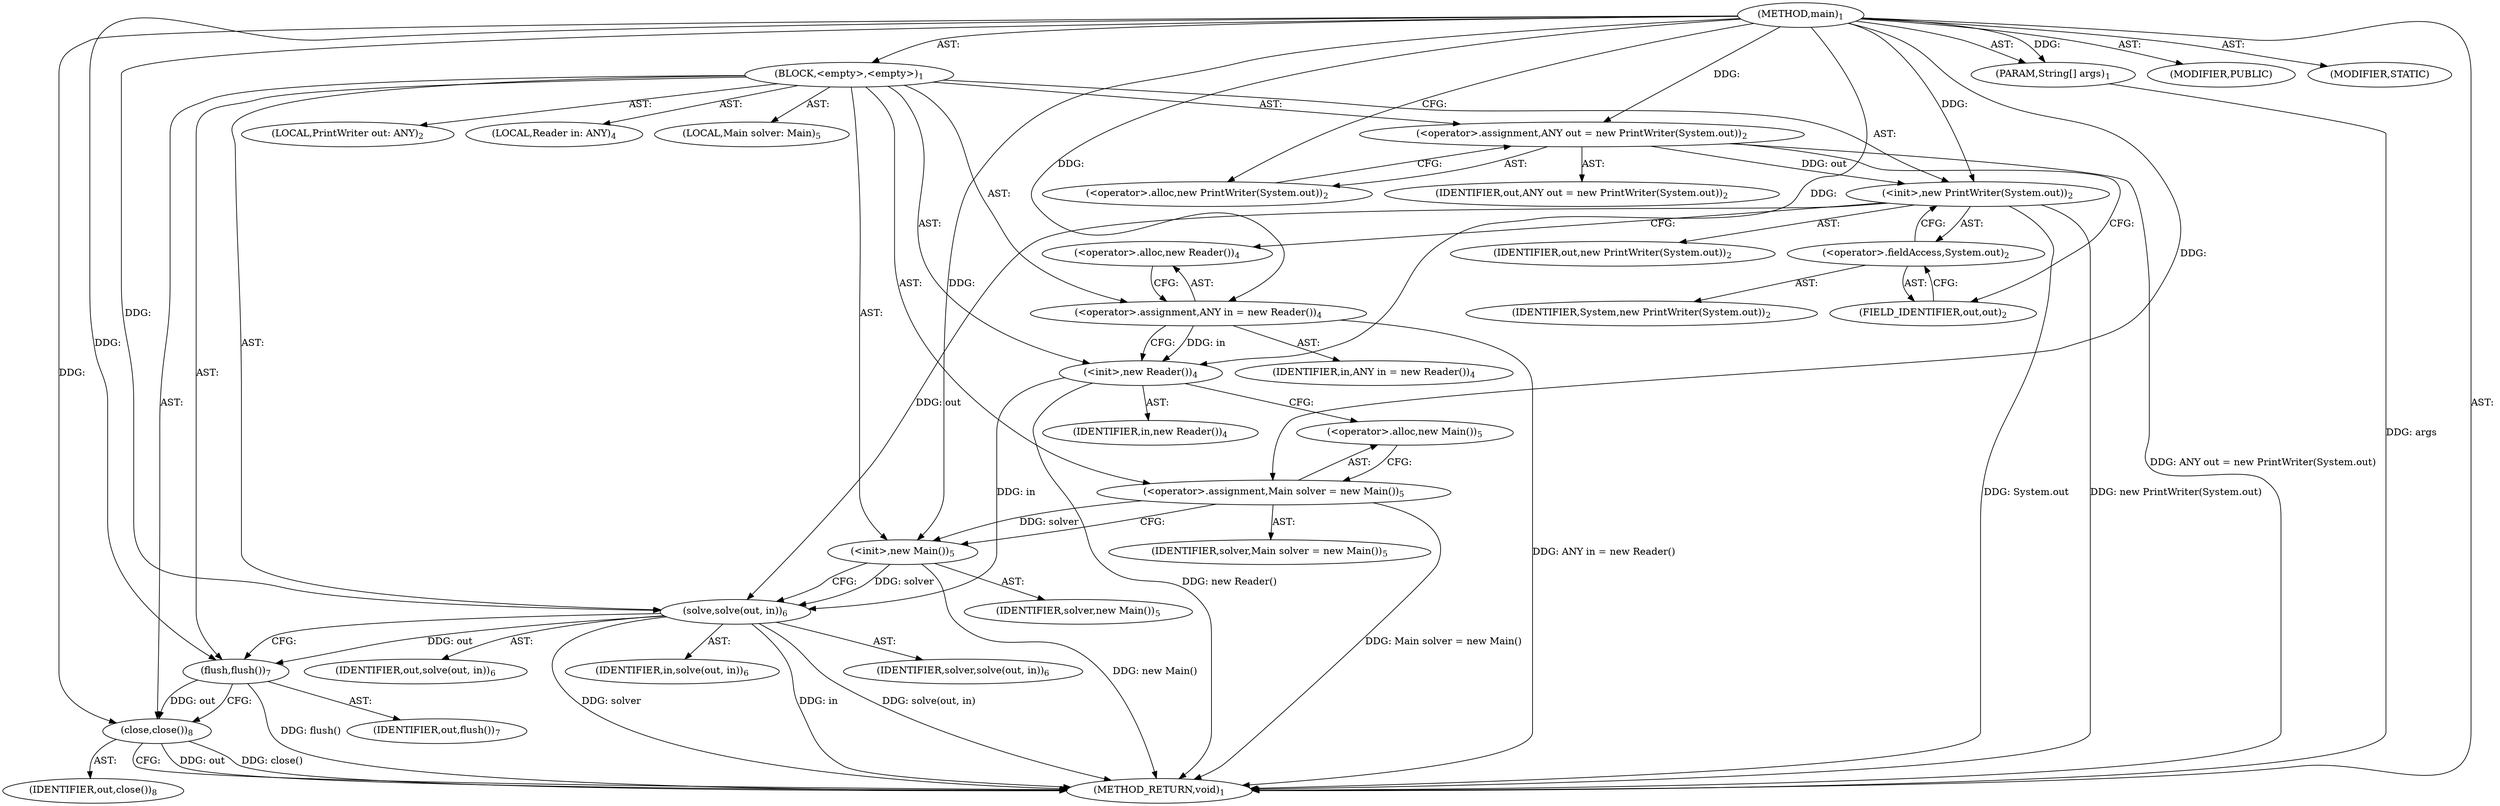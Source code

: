 digraph "main" {  
"23" [label = <(METHOD,main)<SUB>1</SUB>> ]
"24" [label = <(PARAM,String[] args)<SUB>1</SUB>> ]
"25" [label = <(BLOCK,&lt;empty&gt;,&lt;empty&gt;)<SUB>1</SUB>> ]
"4" [label = <(LOCAL,PrintWriter out: ANY)<SUB>2</SUB>> ]
"26" [label = <(&lt;operator&gt;.assignment,ANY out = new PrintWriter(System.out))<SUB>2</SUB>> ]
"27" [label = <(IDENTIFIER,out,ANY out = new PrintWriter(System.out))<SUB>2</SUB>> ]
"28" [label = <(&lt;operator&gt;.alloc,new PrintWriter(System.out))<SUB>2</SUB>> ]
"29" [label = <(&lt;init&gt;,new PrintWriter(System.out))<SUB>2</SUB>> ]
"3" [label = <(IDENTIFIER,out,new PrintWriter(System.out))<SUB>2</SUB>> ]
"30" [label = <(&lt;operator&gt;.fieldAccess,System.out)<SUB>2</SUB>> ]
"31" [label = <(IDENTIFIER,System,new PrintWriter(System.out))<SUB>2</SUB>> ]
"32" [label = <(FIELD_IDENTIFIER,out,out)<SUB>2</SUB>> ]
"6" [label = <(LOCAL,Reader in: ANY)<SUB>4</SUB>> ]
"33" [label = <(&lt;operator&gt;.assignment,ANY in = new Reader())<SUB>4</SUB>> ]
"34" [label = <(IDENTIFIER,in,ANY in = new Reader())<SUB>4</SUB>> ]
"35" [label = <(&lt;operator&gt;.alloc,new Reader())<SUB>4</SUB>> ]
"36" [label = <(&lt;init&gt;,new Reader())<SUB>4</SUB>> ]
"5" [label = <(IDENTIFIER,in,new Reader())<SUB>4</SUB>> ]
"8" [label = <(LOCAL,Main solver: Main)<SUB>5</SUB>> ]
"37" [label = <(&lt;operator&gt;.assignment,Main solver = new Main())<SUB>5</SUB>> ]
"38" [label = <(IDENTIFIER,solver,Main solver = new Main())<SUB>5</SUB>> ]
"39" [label = <(&lt;operator&gt;.alloc,new Main())<SUB>5</SUB>> ]
"40" [label = <(&lt;init&gt;,new Main())<SUB>5</SUB>> ]
"7" [label = <(IDENTIFIER,solver,new Main())<SUB>5</SUB>> ]
"41" [label = <(solve,solve(out, in))<SUB>6</SUB>> ]
"42" [label = <(IDENTIFIER,solver,solve(out, in))<SUB>6</SUB>> ]
"43" [label = <(IDENTIFIER,out,solve(out, in))<SUB>6</SUB>> ]
"44" [label = <(IDENTIFIER,in,solve(out, in))<SUB>6</SUB>> ]
"45" [label = <(flush,flush())<SUB>7</SUB>> ]
"46" [label = <(IDENTIFIER,out,flush())<SUB>7</SUB>> ]
"47" [label = <(close,close())<SUB>8</SUB>> ]
"48" [label = <(IDENTIFIER,out,close())<SUB>8</SUB>> ]
"49" [label = <(MODIFIER,PUBLIC)> ]
"50" [label = <(MODIFIER,STATIC)> ]
"51" [label = <(METHOD_RETURN,void)<SUB>1</SUB>> ]
  "23" -> "24"  [ label = "AST: "] 
  "23" -> "25"  [ label = "AST: "] 
  "23" -> "49"  [ label = "AST: "] 
  "23" -> "50"  [ label = "AST: "] 
  "23" -> "51"  [ label = "AST: "] 
  "25" -> "4"  [ label = "AST: "] 
  "25" -> "26"  [ label = "AST: "] 
  "25" -> "29"  [ label = "AST: "] 
  "25" -> "6"  [ label = "AST: "] 
  "25" -> "33"  [ label = "AST: "] 
  "25" -> "36"  [ label = "AST: "] 
  "25" -> "8"  [ label = "AST: "] 
  "25" -> "37"  [ label = "AST: "] 
  "25" -> "40"  [ label = "AST: "] 
  "25" -> "41"  [ label = "AST: "] 
  "25" -> "45"  [ label = "AST: "] 
  "25" -> "47"  [ label = "AST: "] 
  "26" -> "27"  [ label = "AST: "] 
  "26" -> "28"  [ label = "AST: "] 
  "29" -> "3"  [ label = "AST: "] 
  "29" -> "30"  [ label = "AST: "] 
  "30" -> "31"  [ label = "AST: "] 
  "30" -> "32"  [ label = "AST: "] 
  "33" -> "34"  [ label = "AST: "] 
  "33" -> "35"  [ label = "AST: "] 
  "36" -> "5"  [ label = "AST: "] 
  "37" -> "38"  [ label = "AST: "] 
  "37" -> "39"  [ label = "AST: "] 
  "40" -> "7"  [ label = "AST: "] 
  "41" -> "42"  [ label = "AST: "] 
  "41" -> "43"  [ label = "AST: "] 
  "41" -> "44"  [ label = "AST: "] 
  "45" -> "46"  [ label = "AST: "] 
  "47" -> "48"  [ label = "AST: "] 
  "26" -> "32"  [ label = "CFG: "] 
  "29" -> "35"  [ label = "CFG: "] 
  "33" -> "36"  [ label = "CFG: "] 
  "36" -> "39"  [ label = "CFG: "] 
  "37" -> "40"  [ label = "CFG: "] 
  "40" -> "41"  [ label = "CFG: "] 
  "41" -> "45"  [ label = "CFG: "] 
  "45" -> "47"  [ label = "CFG: "] 
  "47" -> "51"  [ label = "CFG: "] 
  "28" -> "26"  [ label = "CFG: "] 
  "30" -> "29"  [ label = "CFG: "] 
  "35" -> "33"  [ label = "CFG: "] 
  "39" -> "37"  [ label = "CFG: "] 
  "32" -> "30"  [ label = "CFG: "] 
  "23" -> "28"  [ label = "CFG: "] 
  "24" -> "51"  [ label = "DDG: args"] 
  "26" -> "51"  [ label = "DDG: ANY out = new PrintWriter(System.out)"] 
  "29" -> "51"  [ label = "DDG: System.out"] 
  "29" -> "51"  [ label = "DDG: new PrintWriter(System.out)"] 
  "33" -> "51"  [ label = "DDG: ANY in = new Reader()"] 
  "36" -> "51"  [ label = "DDG: new Reader()"] 
  "37" -> "51"  [ label = "DDG: Main solver = new Main()"] 
  "40" -> "51"  [ label = "DDG: new Main()"] 
  "41" -> "51"  [ label = "DDG: solver"] 
  "41" -> "51"  [ label = "DDG: in"] 
  "41" -> "51"  [ label = "DDG: solve(out, in)"] 
  "45" -> "51"  [ label = "DDG: flush()"] 
  "47" -> "51"  [ label = "DDG: out"] 
  "47" -> "51"  [ label = "DDG: close()"] 
  "23" -> "24"  [ label = "DDG: "] 
  "23" -> "26"  [ label = "DDG: "] 
  "23" -> "33"  [ label = "DDG: "] 
  "23" -> "37"  [ label = "DDG: "] 
  "26" -> "29"  [ label = "DDG: out"] 
  "23" -> "29"  [ label = "DDG: "] 
  "33" -> "36"  [ label = "DDG: in"] 
  "23" -> "36"  [ label = "DDG: "] 
  "37" -> "40"  [ label = "DDG: solver"] 
  "23" -> "40"  [ label = "DDG: "] 
  "40" -> "41"  [ label = "DDG: solver"] 
  "23" -> "41"  [ label = "DDG: "] 
  "29" -> "41"  [ label = "DDG: out"] 
  "36" -> "41"  [ label = "DDG: in"] 
  "41" -> "45"  [ label = "DDG: out"] 
  "23" -> "45"  [ label = "DDG: "] 
  "45" -> "47"  [ label = "DDG: out"] 
  "23" -> "47"  [ label = "DDG: "] 
}
